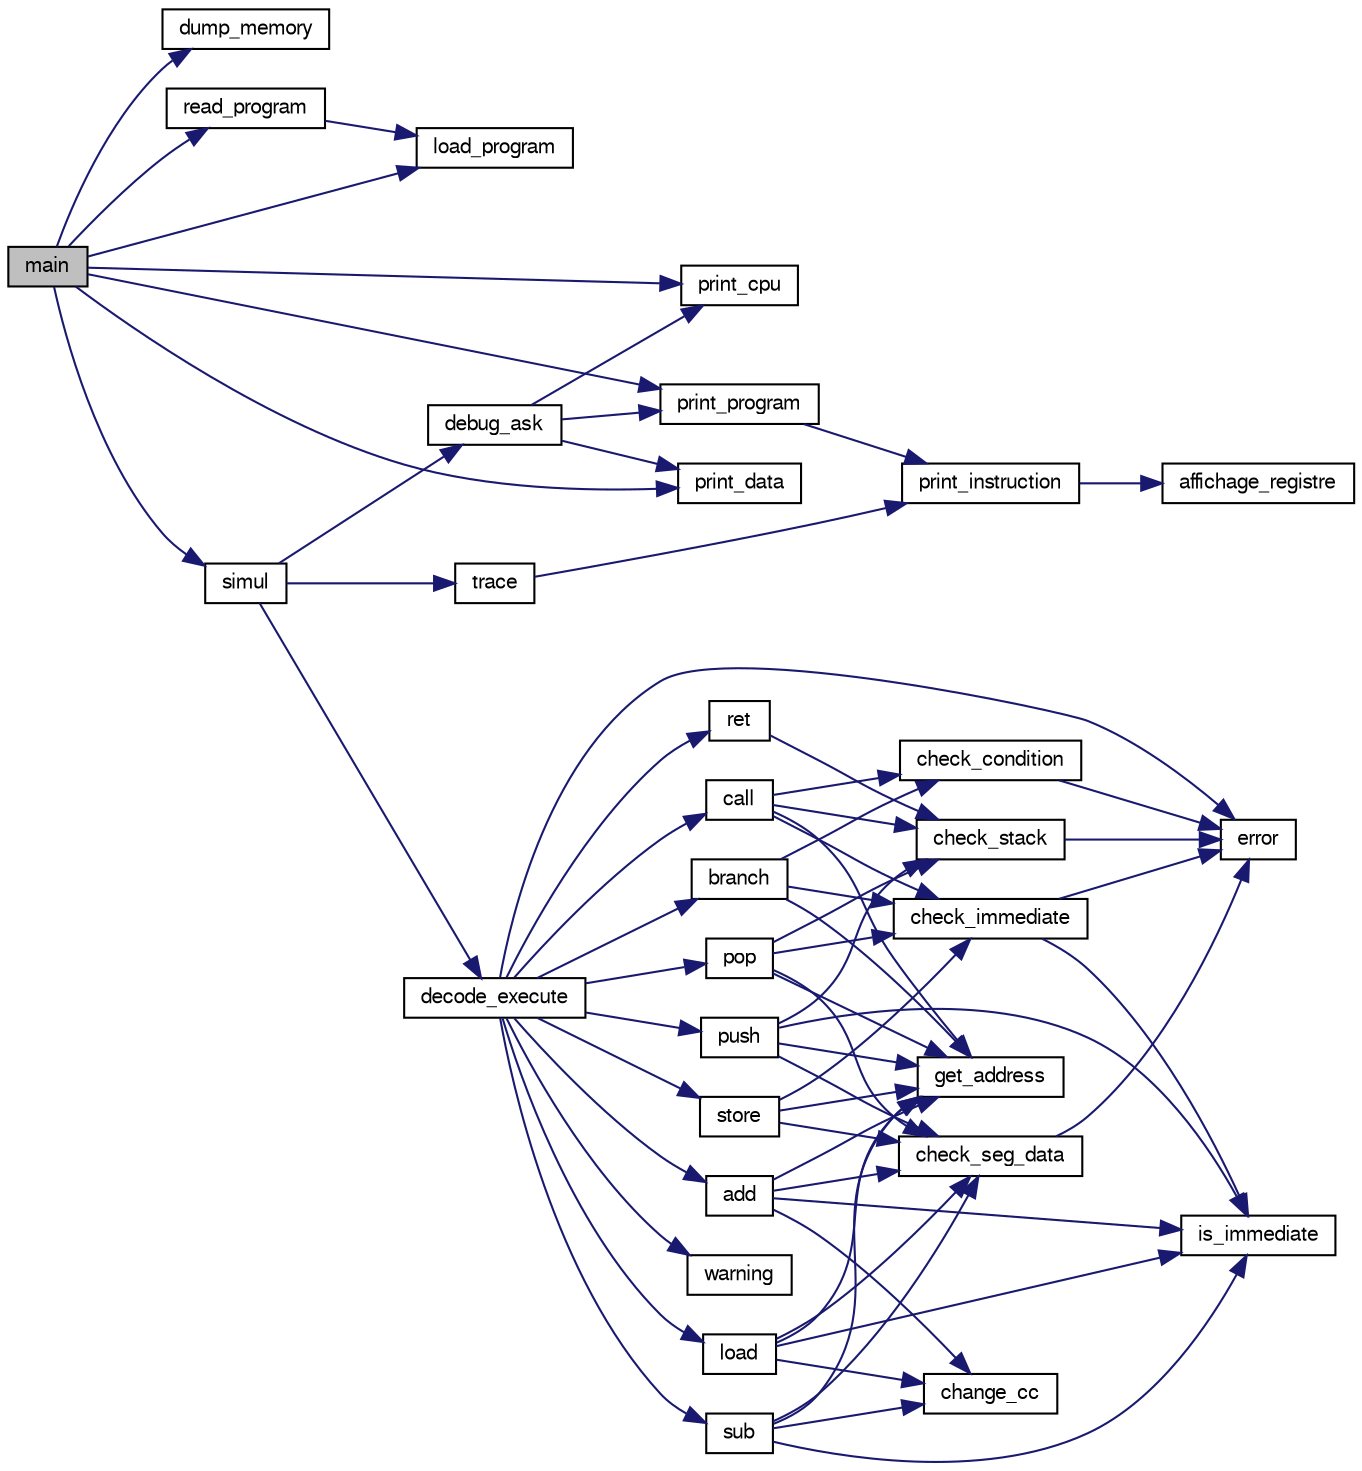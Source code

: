 digraph "main"
{
  edge [fontname="FreeSans",fontsize="10",labelfontname="FreeSans",labelfontsize="10"];
  node [fontname="FreeSans",fontsize="10",shape=record];
  rankdir="LR";
  Node1 [label="main",height=0.2,width=0.4,color="black", fillcolor="grey75", style="filled" fontcolor="black"];
  Node1 -> Node2 [color="midnightblue",fontsize="10",style="solid",fontname="FreeSans"];
  Node2 [label="dump_memory",height=0.2,width=0.4,color="black", fillcolor="white", style="filled",URL="$machine_8c.html#aa69650bbdba0125402a22c4451755412",tooltip="Affichage du programme et des données. "];
  Node1 -> Node3 [color="midnightblue",fontsize="10",style="solid",fontname="FreeSans"];
  Node3 [label="load_program",height=0.2,width=0.4,color="black", fillcolor="white", style="filled",URL="$machine_8c.html#a9ac26e6f927cf2956823b4f9588d44df",tooltip="Chargement d&#39;un programme. "];
  Node1 -> Node4 [color="midnightblue",fontsize="10",style="solid",fontname="FreeSans"];
  Node4 [label="print_cpu",height=0.2,width=0.4,color="black", fillcolor="white", style="filled",URL="$machine_8c.html#a87cfff30238b966cfc3c0c416d7076e9",tooltip="Affichage des registres du CPU. "];
  Node1 -> Node5 [color="midnightblue",fontsize="10",style="solid",fontname="FreeSans"];
  Node5 [label="print_data",height=0.2,width=0.4,color="black", fillcolor="white", style="filled",URL="$machine_8c.html#a549be6eaf631d871e9357513c748640d",tooltip="Affichage des données du programme. "];
  Node1 -> Node6 [color="midnightblue",fontsize="10",style="solid",fontname="FreeSans"];
  Node6 [label="print_program",height=0.2,width=0.4,color="black", fillcolor="white", style="filled",URL="$machine_8c.html#aba3ce4987ef379073d9d3f31debf89e7",tooltip="Affichage des instructions du programme. "];
  Node6 -> Node7 [color="midnightblue",fontsize="10",style="solid",fontname="FreeSans"];
  Node7 [label="print_instruction",height=0.2,width=0.4,color="black", fillcolor="white", style="filled",URL="$instruction_8c.html#a437080d5e8c504588a47d0dba468492f",tooltip="affiche une instruction sous forme lisible "];
  Node7 -> Node8 [color="midnightblue",fontsize="10",style="solid",fontname="FreeSans"];
  Node8 [label="affichage_registre",height=0.2,width=0.4,color="black", fillcolor="white", style="filled",URL="$instruction_8c.html#af0f58cfbd0ee82026e01d21fe68a3c4e"];
  Node1 -> Node9 [color="midnightblue",fontsize="10",style="solid",fontname="FreeSans"];
  Node9 [label="read_program",height=0.2,width=0.4,color="black", fillcolor="white", style="filled",URL="$machine_8c.html#ac59b88844961c2479108151e24dd555a",tooltip="Lecture d&#39;un programme depuis un fichier binaire. "];
  Node9 -> Node3 [color="midnightblue",fontsize="10",style="solid",fontname="FreeSans"];
  Node1 -> Node10 [color="midnightblue",fontsize="10",style="solid",fontname="FreeSans"];
  Node10 [label="simul",height=0.2,width=0.4,color="black", fillcolor="white", style="filled",URL="$machine_8c.html#ad0bfa0ce7434b963eea888d7b847ac3b",tooltip="Simulation. "];
  Node10 -> Node11 [color="midnightblue",fontsize="10",style="solid",fontname="FreeSans"];
  Node11 [label="debug_ask",height=0.2,width=0.4,color="black", fillcolor="white", style="filled",URL="$debug_8c.html#a3a88fdc680b7a1ae8c4c7c8ddee730ab",tooltip="Dialogue de mise au point interactive pour l&#39;instruction courante. "];
  Node11 -> Node4 [color="midnightblue",fontsize="10",style="solid",fontname="FreeSans"];
  Node11 -> Node5 [color="midnightblue",fontsize="10",style="solid",fontname="FreeSans"];
  Node11 -> Node6 [color="midnightblue",fontsize="10",style="solid",fontname="FreeSans"];
  Node10 -> Node12 [color="midnightblue",fontsize="10",style="solid",fontname="FreeSans"];
  Node12 [label="decode_execute",height=0.2,width=0.4,color="black", fillcolor="white", style="filled",URL="$exec_8c.html#a41471ced34d27777447c2609173af7de",tooltip="Décodage et exécution d&#39;une instruction. "];
  Node12 -> Node13 [color="midnightblue",fontsize="10",style="solid",fontname="FreeSans"];
  Node13 [label="add",height=0.2,width=0.4,color="black", fillcolor="white", style="filled",URL="$exec_8c.html#a7ee7713b6e85c2188ab02f2915de93f8"];
  Node13 -> Node14 [color="midnightblue",fontsize="10",style="solid",fontname="FreeSans"];
  Node14 [label="change_cc",height=0.2,width=0.4,color="black", fillcolor="white", style="filled",URL="$exec_8c.html#affda555699481b52022b53823658784e",tooltip="Change la valeur de CC selon la valeur de reg. "];
  Node13 -> Node15 [color="midnightblue",fontsize="10",style="solid",fontname="FreeSans"];
  Node15 [label="check_seg_data",height=0.2,width=0.4,color="black", fillcolor="white", style="filled",URL="$exec_8c.html#a259f1da450e59303ef7d8f555009d870",tooltip="Vérifie qu&#39;il n&#39;y a pas d&#39;ERR_SEGDATA sur le tableau des données. "];
  Node15 -> Node16 [color="midnightblue",fontsize="10",style="solid",fontname="FreeSans"];
  Node16 [label="error",height=0.2,width=0.4,color="black", fillcolor="white", style="filled",URL="$error_8c.html#a531bb138b38aef758b45a442aa53938a",tooltip="Affichage d&#39;une erreur et fin du simulateur. "];
  Node13 -> Node17 [color="midnightblue",fontsize="10",style="solid",fontname="FreeSans"];
  Node17 [label="get_address",height=0.2,width=0.4,color="black", fillcolor="white", style="filled",URL="$exec_8c.html#a1e5d79846ee7bfd563fb1b7939c7546b",tooltip="Récupère l&#39;adresse réelle, à partir d&#39;un adressage indexé ou absolu. "];
  Node13 -> Node18 [color="midnightblue",fontsize="10",style="solid",fontname="FreeSans"];
  Node18 [label="is_immediate",height=0.2,width=0.4,color="black", fillcolor="white", style="filled",URL="$exec_8c.html#aee58f0bd338aac461910322697938e01",tooltip="Exécution des instructions pour la simulation du processeur. "];
  Node12 -> Node19 [color="midnightblue",fontsize="10",style="solid",fontname="FreeSans"];
  Node19 [label="branch",height=0.2,width=0.4,color="black", fillcolor="white", style="filled",URL="$exec_8c.html#a16b312c92b0fbfd48a29322bb499b737"];
  Node19 -> Node20 [color="midnightblue",fontsize="10",style="solid",fontname="FreeSans"];
  Node20 [label="check_condition",height=0.2,width=0.4,color="black", fillcolor="white", style="filled",URL="$exec_8c.html#a161ce21cc67c2921078bae84ed79774c",tooltip="Vérification de la condition de branchement. "];
  Node20 -> Node16 [color="midnightblue",fontsize="10",style="solid",fontname="FreeSans"];
  Node19 -> Node21 [color="midnightblue",fontsize="10",style="solid",fontname="FreeSans"];
  Node21 [label="check_immediate",height=0.2,width=0.4,color="black", fillcolor="white", style="filled",URL="$exec_8c.html#aae6d0305934052f93dcb6cdce7d293bf",tooltip="Vérifie que l&#39;instruction n&#39;est pas en immédiate sinon erreur. "];
  Node21 -> Node16 [color="midnightblue",fontsize="10",style="solid",fontname="FreeSans"];
  Node21 -> Node18 [color="midnightblue",fontsize="10",style="solid",fontname="FreeSans"];
  Node19 -> Node17 [color="midnightblue",fontsize="10",style="solid",fontname="FreeSans"];
  Node12 -> Node22 [color="midnightblue",fontsize="10",style="solid",fontname="FreeSans"];
  Node22 [label="call",height=0.2,width=0.4,color="black", fillcolor="white", style="filled",URL="$exec_8c.html#ae92e2b60b587827a53e9eeda2d1ce875"];
  Node22 -> Node20 [color="midnightblue",fontsize="10",style="solid",fontname="FreeSans"];
  Node22 -> Node21 [color="midnightblue",fontsize="10",style="solid",fontname="FreeSans"];
  Node22 -> Node23 [color="midnightblue",fontsize="10",style="solid",fontname="FreeSans"];
  Node23 [label="check_stack",height=0.2,width=0.4,color="black", fillcolor="white", style="filled",URL="$exec_8c.html#a8f3c7b86d834d27ad12ef08f7478ac57",tooltip="Vérification que Stack Pointer (SP) ne dépasse pas la zone dédiée à la pile. "];
  Node23 -> Node16 [color="midnightblue",fontsize="10",style="solid",fontname="FreeSans"];
  Node22 -> Node17 [color="midnightblue",fontsize="10",style="solid",fontname="FreeSans"];
  Node12 -> Node16 [color="midnightblue",fontsize="10",style="solid",fontname="FreeSans"];
  Node12 -> Node24 [color="midnightblue",fontsize="10",style="solid",fontname="FreeSans"];
  Node24 [label="load",height=0.2,width=0.4,color="black", fillcolor="white", style="filled",URL="$exec_8c.html#a3ffc341e4de6e5d18c2aaa75bb1d1bd4"];
  Node24 -> Node14 [color="midnightblue",fontsize="10",style="solid",fontname="FreeSans"];
  Node24 -> Node15 [color="midnightblue",fontsize="10",style="solid",fontname="FreeSans"];
  Node24 -> Node17 [color="midnightblue",fontsize="10",style="solid",fontname="FreeSans"];
  Node24 -> Node18 [color="midnightblue",fontsize="10",style="solid",fontname="FreeSans"];
  Node12 -> Node25 [color="midnightblue",fontsize="10",style="solid",fontname="FreeSans"];
  Node25 [label="pop",height=0.2,width=0.4,color="black", fillcolor="white", style="filled",URL="$exec_8c.html#aee15e6caec7d046384f6c7832fd5f8b1"];
  Node25 -> Node21 [color="midnightblue",fontsize="10",style="solid",fontname="FreeSans"];
  Node25 -> Node15 [color="midnightblue",fontsize="10",style="solid",fontname="FreeSans"];
  Node25 -> Node23 [color="midnightblue",fontsize="10",style="solid",fontname="FreeSans"];
  Node25 -> Node17 [color="midnightblue",fontsize="10",style="solid",fontname="FreeSans"];
  Node12 -> Node26 [color="midnightblue",fontsize="10",style="solid",fontname="FreeSans"];
  Node26 [label="push",height=0.2,width=0.4,color="black", fillcolor="white", style="filled",URL="$exec_8c.html#a8ffee845fd1b2304ae12874ab95b13a3"];
  Node26 -> Node15 [color="midnightblue",fontsize="10",style="solid",fontname="FreeSans"];
  Node26 -> Node23 [color="midnightblue",fontsize="10",style="solid",fontname="FreeSans"];
  Node26 -> Node17 [color="midnightblue",fontsize="10",style="solid",fontname="FreeSans"];
  Node26 -> Node18 [color="midnightblue",fontsize="10",style="solid",fontname="FreeSans"];
  Node12 -> Node27 [color="midnightblue",fontsize="10",style="solid",fontname="FreeSans"];
  Node27 [label="ret",height=0.2,width=0.4,color="black", fillcolor="white", style="filled",URL="$exec_8c.html#acfdb4470feb4f92a231c3314185c9f4a"];
  Node27 -> Node23 [color="midnightblue",fontsize="10",style="solid",fontname="FreeSans"];
  Node12 -> Node28 [color="midnightblue",fontsize="10",style="solid",fontname="FreeSans"];
  Node28 [label="store",height=0.2,width=0.4,color="black", fillcolor="white", style="filled",URL="$exec_8c.html#a4f4f15617a93854e66e215b1b5976385"];
  Node28 -> Node21 [color="midnightblue",fontsize="10",style="solid",fontname="FreeSans"];
  Node28 -> Node15 [color="midnightblue",fontsize="10",style="solid",fontname="FreeSans"];
  Node28 -> Node17 [color="midnightblue",fontsize="10",style="solid",fontname="FreeSans"];
  Node12 -> Node29 [color="midnightblue",fontsize="10",style="solid",fontname="FreeSans"];
  Node29 [label="sub",height=0.2,width=0.4,color="black", fillcolor="white", style="filled",URL="$exec_8c.html#a3f80bd12c3f294a72d93d559f5c238ca"];
  Node29 -> Node14 [color="midnightblue",fontsize="10",style="solid",fontname="FreeSans"];
  Node29 -> Node15 [color="midnightblue",fontsize="10",style="solid",fontname="FreeSans"];
  Node29 -> Node17 [color="midnightblue",fontsize="10",style="solid",fontname="FreeSans"];
  Node29 -> Node18 [color="midnightblue",fontsize="10",style="solid",fontname="FreeSans"];
  Node12 -> Node30 [color="midnightblue",fontsize="10",style="solid",fontname="FreeSans"];
  Node30 [label="warning",height=0.2,width=0.4,color="black", fillcolor="white", style="filled",URL="$error_8c.html#aec2872edfc57849ea2557178dc2b2673",tooltip="Affichage d&#39;un avertissement. "];
  Node10 -> Node31 [color="midnightblue",fontsize="10",style="solid",fontname="FreeSans"];
  Node31 [label="trace",height=0.2,width=0.4,color="black", fillcolor="white", style="filled",URL="$exec_8c.html#aae353f8fd7ccdbebd6c37fc0f75d12d3",tooltip="Trace de l&#39;exécution. "];
  Node31 -> Node7 [color="midnightblue",fontsize="10",style="solid",fontname="FreeSans"];
}
